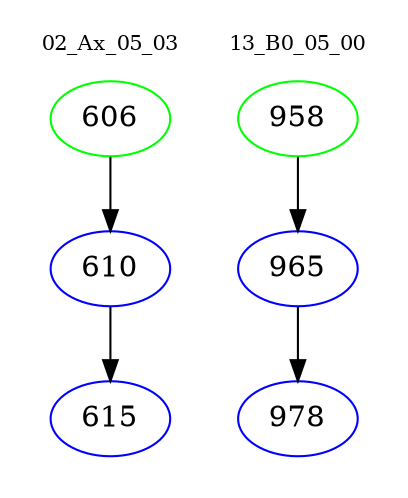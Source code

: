 digraph{
subgraph cluster_0 {
color = white
label = "02_Ax_05_03";
fontsize=10;
T0_606 [label="606", color="green"]
T0_606 -> T0_610 [color="black"]
T0_610 [label="610", color="blue"]
T0_610 -> T0_615 [color="black"]
T0_615 [label="615", color="blue"]
}
subgraph cluster_1 {
color = white
label = "13_B0_05_00";
fontsize=10;
T1_958 [label="958", color="green"]
T1_958 -> T1_965 [color="black"]
T1_965 [label="965", color="blue"]
T1_965 -> T1_978 [color="black"]
T1_978 [label="978", color="blue"]
}
}
